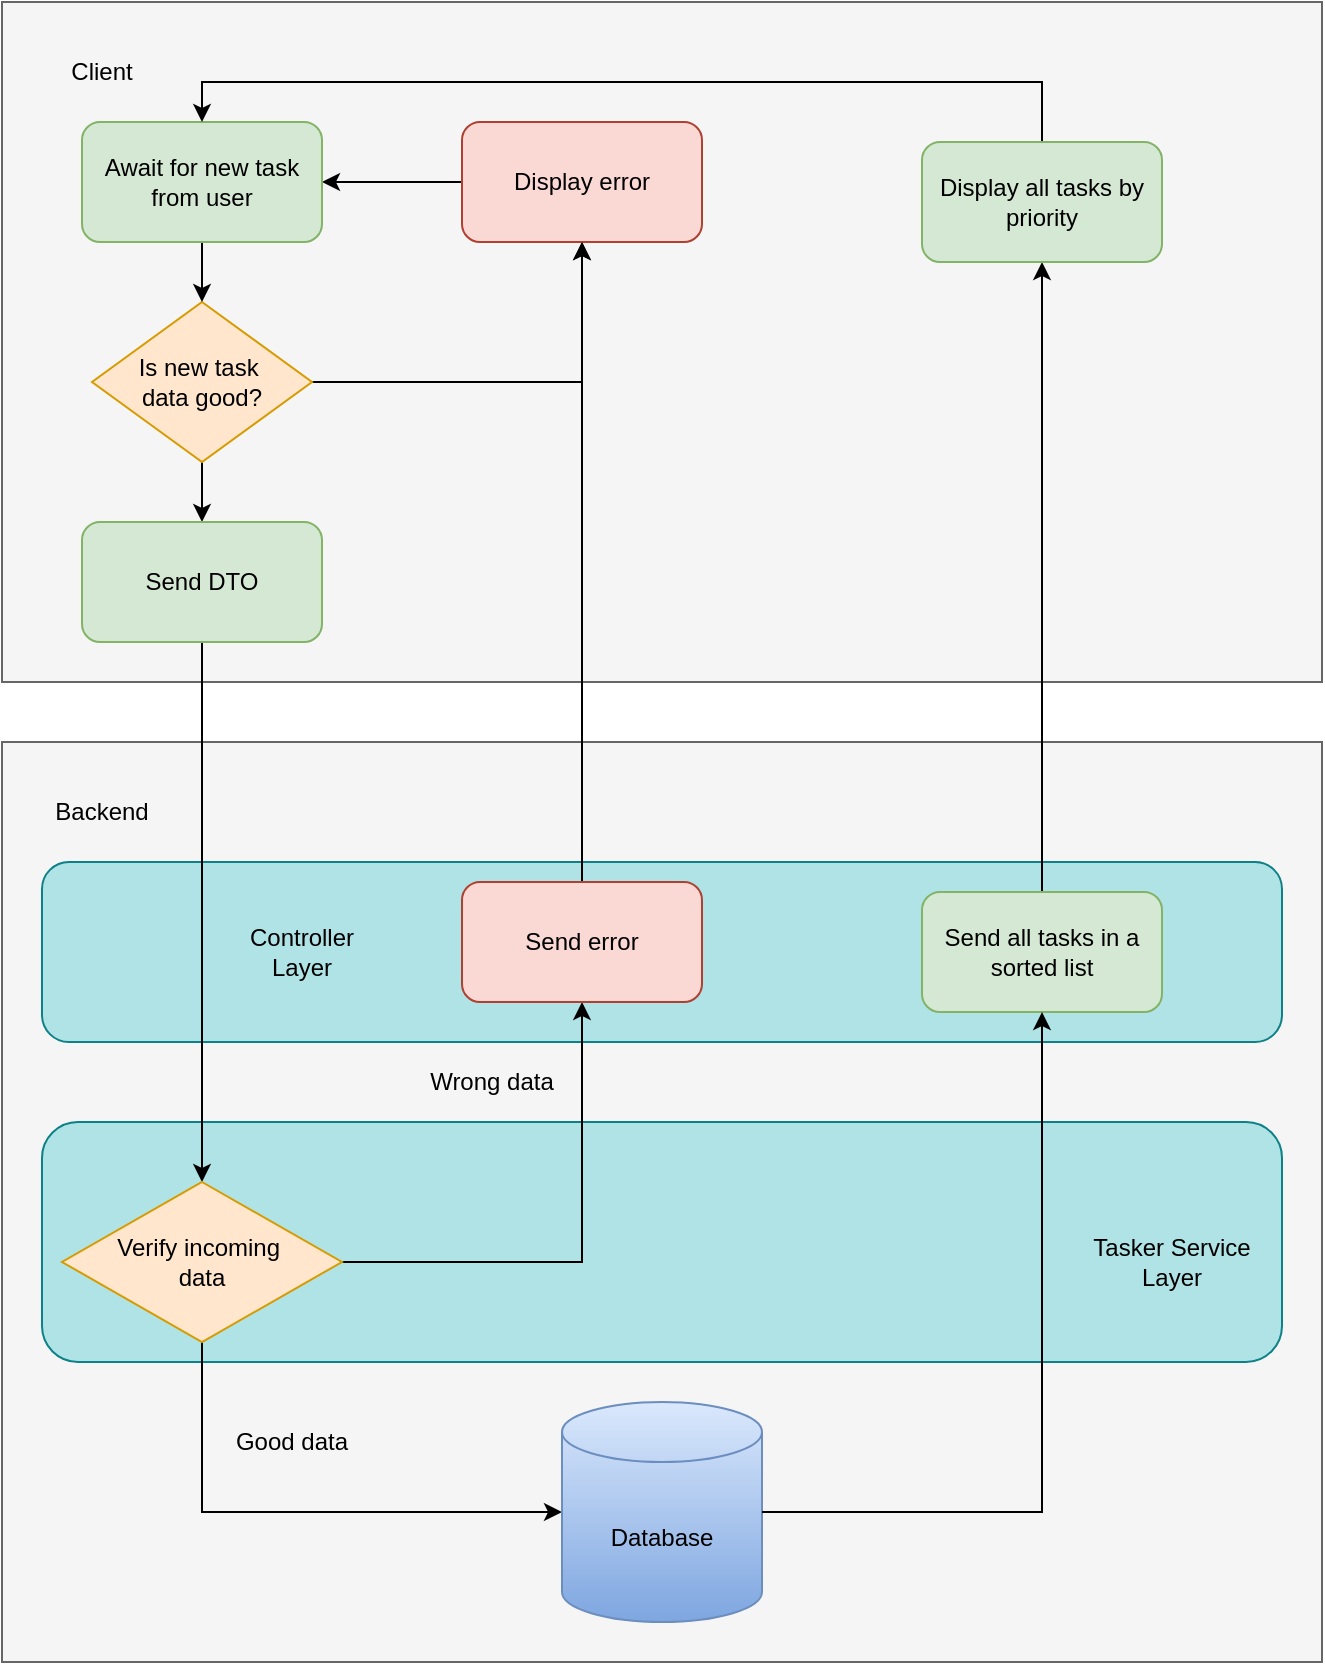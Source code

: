 <mxfile version="24.5.2" type="device">
  <diagram id="C5RBs43oDa-KdzZeNtuy" name="Page-1">
    <mxGraphModel dx="1368" dy="712" grid="1" gridSize="10" guides="1" tooltips="1" connect="1" arrows="1" fold="1" page="1" pageScale="1" pageWidth="827" pageHeight="1169" math="0" shadow="0">
      <root>
        <mxCell id="WIyWlLk6GJQsqaUBKTNV-0" />
        <mxCell id="WIyWlLk6GJQsqaUBKTNV-1" parent="WIyWlLk6GJQsqaUBKTNV-0" />
        <mxCell id="18U7w4m57YhQBwR52d8V-4" value="" style="rounded=0;whiteSpace=wrap;html=1;fillColor=#f5f5f5;fontColor=#333333;strokeColor=#666666;" parent="WIyWlLk6GJQsqaUBKTNV-1" vertex="1">
          <mxGeometry x="130" y="450" width="660" height="460" as="geometry" />
        </mxCell>
        <mxCell id="18U7w4m57YhQBwR52d8V-31" value="" style="rounded=1;whiteSpace=wrap;html=1;fillColor=#b0e3e6;strokeColor=#0e8088;" parent="WIyWlLk6GJQsqaUBKTNV-1" vertex="1">
          <mxGeometry x="150" y="510" width="620" height="90" as="geometry" />
        </mxCell>
        <mxCell id="18U7w4m57YhQBwR52d8V-1" value="" style="rounded=0;whiteSpace=wrap;html=1;fillColor=#f5f5f5;fontColor=#333333;strokeColor=#666666;" parent="WIyWlLk6GJQsqaUBKTNV-1" vertex="1">
          <mxGeometry x="130" y="80" width="660" height="340" as="geometry" />
        </mxCell>
        <mxCell id="18U7w4m57YhQBwR52d8V-3" value="Client" style="text;html=1;align=center;verticalAlign=middle;whiteSpace=wrap;rounded=0;" parent="WIyWlLk6GJQsqaUBKTNV-1" vertex="1">
          <mxGeometry x="150" y="100" width="60" height="30" as="geometry" />
        </mxCell>
        <mxCell id="18U7w4m57YhQBwR52d8V-35" value="" style="rounded=1;whiteSpace=wrap;html=1;fillColor=#b0e3e6;strokeColor=#0e8088;" parent="WIyWlLk6GJQsqaUBKTNV-1" vertex="1">
          <mxGeometry x="150" y="640" width="620" height="120" as="geometry" />
        </mxCell>
        <mxCell id="18U7w4m57YhQBwR52d8V-5" value="Backend" style="text;html=1;align=center;verticalAlign=middle;whiteSpace=wrap;rounded=0;" parent="WIyWlLk6GJQsqaUBKTNV-1" vertex="1">
          <mxGeometry x="150" y="470" width="60" height="30" as="geometry" />
        </mxCell>
        <mxCell id="18U7w4m57YhQBwR52d8V-8" style="edgeStyle=orthogonalEdgeStyle;rounded=0;orthogonalLoop=1;jettySize=auto;html=1;" parent="WIyWlLk6GJQsqaUBKTNV-1" source="18U7w4m57YhQBwR52d8V-7" target="18U7w4m57YhQBwR52d8V-10" edge="1">
          <mxGeometry relative="1" as="geometry">
            <mxPoint x="380" y="200" as="targetPoint" />
          </mxGeometry>
        </mxCell>
        <mxCell id="18U7w4m57YhQBwR52d8V-14" style="edgeStyle=orthogonalEdgeStyle;rounded=0;orthogonalLoop=1;jettySize=auto;html=1;" parent="WIyWlLk6GJQsqaUBKTNV-1" source="18U7w4m57YhQBwR52d8V-7" target="18U7w4m57YhQBwR52d8V-15" edge="1">
          <mxGeometry relative="1" as="geometry">
            <mxPoint x="80" y="380" as="targetPoint" />
          </mxGeometry>
        </mxCell>
        <mxCell id="18U7w4m57YhQBwR52d8V-7" value="&lt;div&gt;Is new task&amp;nbsp;&lt;/div&gt;&lt;div&gt;data good?&lt;/div&gt;" style="rhombus;whiteSpace=wrap;html=1;fillColor=#ffe6cc;strokeColor=#d79b00;" parent="WIyWlLk6GJQsqaUBKTNV-1" vertex="1">
          <mxGeometry x="175" y="230" width="110" height="80" as="geometry" />
        </mxCell>
        <mxCell id="18U7w4m57YhQBwR52d8V-12" style="edgeStyle=orthogonalEdgeStyle;rounded=0;orthogonalLoop=1;jettySize=auto;html=1;" parent="WIyWlLk6GJQsqaUBKTNV-1" source="18U7w4m57YhQBwR52d8V-10" target="18U7w4m57YhQBwR52d8V-11" edge="1">
          <mxGeometry relative="1" as="geometry" />
        </mxCell>
        <mxCell id="18U7w4m57YhQBwR52d8V-10" value="Display error" style="rounded=1;whiteSpace=wrap;html=1;fillColor=#fad9d5;strokeColor=#ae4132;" parent="WIyWlLk6GJQsqaUBKTNV-1" vertex="1">
          <mxGeometry x="360" y="140" width="120" height="60" as="geometry" />
        </mxCell>
        <mxCell id="18U7w4m57YhQBwR52d8V-13" style="edgeStyle=orthogonalEdgeStyle;rounded=0;orthogonalLoop=1;jettySize=auto;html=1;" parent="WIyWlLk6GJQsqaUBKTNV-1" source="18U7w4m57YhQBwR52d8V-11" target="18U7w4m57YhQBwR52d8V-7" edge="1">
          <mxGeometry relative="1" as="geometry" />
        </mxCell>
        <mxCell id="18U7w4m57YhQBwR52d8V-11" value="Await for new task from user" style="rounded=1;whiteSpace=wrap;html=1;fillColor=#d5e8d4;strokeColor=#82b366;" parent="WIyWlLk6GJQsqaUBKTNV-1" vertex="1">
          <mxGeometry x="170" y="140" width="120" height="60" as="geometry" />
        </mxCell>
        <mxCell id="18U7w4m57YhQBwR52d8V-20" style="edgeStyle=orthogonalEdgeStyle;rounded=0;orthogonalLoop=1;jettySize=auto;html=1;" parent="WIyWlLk6GJQsqaUBKTNV-1" source="18U7w4m57YhQBwR52d8V-15" target="18U7w4m57YhQBwR52d8V-18" edge="1">
          <mxGeometry relative="1" as="geometry" />
        </mxCell>
        <mxCell id="18U7w4m57YhQBwR52d8V-15" value="Send DTO" style="rounded=1;whiteSpace=wrap;html=1;fillColor=#d5e8d4;strokeColor=#82b366;" parent="WIyWlLk6GJQsqaUBKTNV-1" vertex="1">
          <mxGeometry x="170" y="340" width="120" height="60" as="geometry" />
        </mxCell>
        <mxCell id="18U7w4m57YhQBwR52d8V-21" style="edgeStyle=orthogonalEdgeStyle;rounded=0;orthogonalLoop=1;jettySize=auto;html=1;entryX=0.5;entryY=1;entryDx=0;entryDy=0;" parent="WIyWlLk6GJQsqaUBKTNV-1" source="18U7w4m57YhQBwR52d8V-18" target="18U7w4m57YhQBwR52d8V-22" edge="1">
          <mxGeometry relative="1" as="geometry">
            <mxPoint x="420" y="790" as="targetPoint" />
          </mxGeometry>
        </mxCell>
        <mxCell id="18U7w4m57YhQBwR52d8V-25" style="edgeStyle=orthogonalEdgeStyle;rounded=0;orthogonalLoop=1;jettySize=auto;html=1;entryX=0;entryY=0.5;entryDx=0;entryDy=0;entryPerimeter=0;" parent="WIyWlLk6GJQsqaUBKTNV-1" source="18U7w4m57YhQBwR52d8V-18" target="18U7w4m57YhQBwR52d8V-39" edge="1">
          <mxGeometry relative="1" as="geometry">
            <mxPoint x="750" y="1010" as="targetPoint" />
            <Array as="points">
              <mxPoint x="230" y="835" />
            </Array>
          </mxGeometry>
        </mxCell>
        <mxCell id="18U7w4m57YhQBwR52d8V-18" value="&lt;div&gt;Verify incoming&amp;nbsp;&lt;/div&gt;&lt;div&gt;data&lt;/div&gt;" style="rhombus;whiteSpace=wrap;html=1;fillColor=#ffe6cc;strokeColor=#d79b00;" parent="WIyWlLk6GJQsqaUBKTNV-1" vertex="1">
          <mxGeometry x="160" y="670" width="140" height="80" as="geometry" />
        </mxCell>
        <mxCell id="18U7w4m57YhQBwR52d8V-23" style="edgeStyle=orthogonalEdgeStyle;rounded=0;orthogonalLoop=1;jettySize=auto;html=1;entryX=0.5;entryY=1;entryDx=0;entryDy=0;" parent="WIyWlLk6GJQsqaUBKTNV-1" source="18U7w4m57YhQBwR52d8V-22" target="18U7w4m57YhQBwR52d8V-10" edge="1">
          <mxGeometry relative="1" as="geometry" />
        </mxCell>
        <mxCell id="18U7w4m57YhQBwR52d8V-22" value="Send error" style="rounded=1;whiteSpace=wrap;html=1;fillColor=#fad9d5;strokeColor=#ae4132;" parent="WIyWlLk6GJQsqaUBKTNV-1" vertex="1">
          <mxGeometry x="360" y="520" width="120" height="60" as="geometry" />
        </mxCell>
        <mxCell id="18U7w4m57YhQBwR52d8V-26" style="edgeStyle=orthogonalEdgeStyle;rounded=0;orthogonalLoop=1;jettySize=auto;html=1;" parent="WIyWlLk6GJQsqaUBKTNV-1" source="18U7w4m57YhQBwR52d8V-24" target="18U7w4m57YhQBwR52d8V-27" edge="1">
          <mxGeometry relative="1" as="geometry">
            <mxPoint x="900" y="270" as="targetPoint" />
          </mxGeometry>
        </mxCell>
        <mxCell id="18U7w4m57YhQBwR52d8V-24" value="Send all tasks in a sorted list" style="rounded=1;whiteSpace=wrap;html=1;fillColor=#d5e8d4;strokeColor=#82b366;" parent="WIyWlLk6GJQsqaUBKTNV-1" vertex="1">
          <mxGeometry x="590" y="525" width="120" height="60" as="geometry" />
        </mxCell>
        <mxCell id="18U7w4m57YhQBwR52d8V-28" style="edgeStyle=orthogonalEdgeStyle;rounded=0;orthogonalLoop=1;jettySize=auto;html=1;entryX=0.5;entryY=0;entryDx=0;entryDy=0;" parent="WIyWlLk6GJQsqaUBKTNV-1" source="18U7w4m57YhQBwR52d8V-27" target="18U7w4m57YhQBwR52d8V-11" edge="1">
          <mxGeometry relative="1" as="geometry">
            <Array as="points">
              <mxPoint x="650" y="120" />
              <mxPoint x="230" y="120" />
            </Array>
          </mxGeometry>
        </mxCell>
        <mxCell id="18U7w4m57YhQBwR52d8V-27" value="Display all tasks by priority" style="rounded=1;whiteSpace=wrap;html=1;fillColor=#d5e8d4;strokeColor=#82b366;" parent="WIyWlLk6GJQsqaUBKTNV-1" vertex="1">
          <mxGeometry x="590" y="150" width="120" height="60" as="geometry" />
        </mxCell>
        <mxCell id="18U7w4m57YhQBwR52d8V-29" value="Wrong data" style="text;html=1;align=center;verticalAlign=middle;whiteSpace=wrap;rounded=0;" parent="WIyWlLk6GJQsqaUBKTNV-1" vertex="1">
          <mxGeometry x="330" y="600" width="90" height="40" as="geometry" />
        </mxCell>
        <mxCell id="18U7w4m57YhQBwR52d8V-30" value="Good data" style="text;html=1;align=center;verticalAlign=middle;whiteSpace=wrap;rounded=0;" parent="WIyWlLk6GJQsqaUBKTNV-1" vertex="1">
          <mxGeometry x="240" y="780" width="70" height="40" as="geometry" />
        </mxCell>
        <mxCell id="18U7w4m57YhQBwR52d8V-37" value="&lt;div&gt;Controller&lt;/div&gt;&lt;div&gt;Layer&lt;br&gt;&lt;/div&gt;" style="text;html=1;align=center;verticalAlign=middle;whiteSpace=wrap;rounded=0;" parent="WIyWlLk6GJQsqaUBKTNV-1" vertex="1">
          <mxGeometry x="250" y="540" width="60" height="30" as="geometry" />
        </mxCell>
        <mxCell id="18U7w4m57YhQBwR52d8V-38" value="&lt;div&gt;Tasker Service Layer&lt;br&gt;&lt;/div&gt;" style="text;html=1;align=center;verticalAlign=middle;whiteSpace=wrap;rounded=0;" parent="WIyWlLk6GJQsqaUBKTNV-1" vertex="1">
          <mxGeometry x="670" y="695" width="90" height="30" as="geometry" />
        </mxCell>
        <mxCell id="18U7w4m57YhQBwR52d8V-39" value="Database" style="shape=cylinder3;whiteSpace=wrap;html=1;boundedLbl=1;backgroundOutline=1;size=15;fillColor=#dae8fc;strokeColor=#6c8ebf;gradientColor=#7ea6e0;" parent="WIyWlLk6GJQsqaUBKTNV-1" vertex="1">
          <mxGeometry x="410" y="780" width="100" height="110" as="geometry" />
        </mxCell>
        <mxCell id="18U7w4m57YhQBwR52d8V-40" style="edgeStyle=orthogonalEdgeStyle;rounded=0;orthogonalLoop=1;jettySize=auto;html=1;entryX=0.5;entryY=1;entryDx=0;entryDy=0;exitX=1;exitY=0.5;exitDx=0;exitDy=0;exitPerimeter=0;" parent="WIyWlLk6GJQsqaUBKTNV-1" source="18U7w4m57YhQBwR52d8V-39" target="18U7w4m57YhQBwR52d8V-24" edge="1">
          <mxGeometry relative="1" as="geometry">
            <mxPoint x="240" y="760" as="sourcePoint" />
            <mxPoint x="440" y="850" as="targetPoint" />
            <Array as="points">
              <mxPoint x="650" y="835" />
            </Array>
          </mxGeometry>
        </mxCell>
        <mxCell id="18U7w4m57YhQBwR52d8V-43" style="edgeStyle=orthogonalEdgeStyle;rounded=0;orthogonalLoop=1;jettySize=auto;html=1;exitX=0.5;exitY=1;exitDx=0;exitDy=0;" parent="WIyWlLk6GJQsqaUBKTNV-1" source="18U7w4m57YhQBwR52d8V-29" target="18U7w4m57YhQBwR52d8V-29" edge="1">
          <mxGeometry relative="1" as="geometry" />
        </mxCell>
      </root>
    </mxGraphModel>
  </diagram>
</mxfile>
